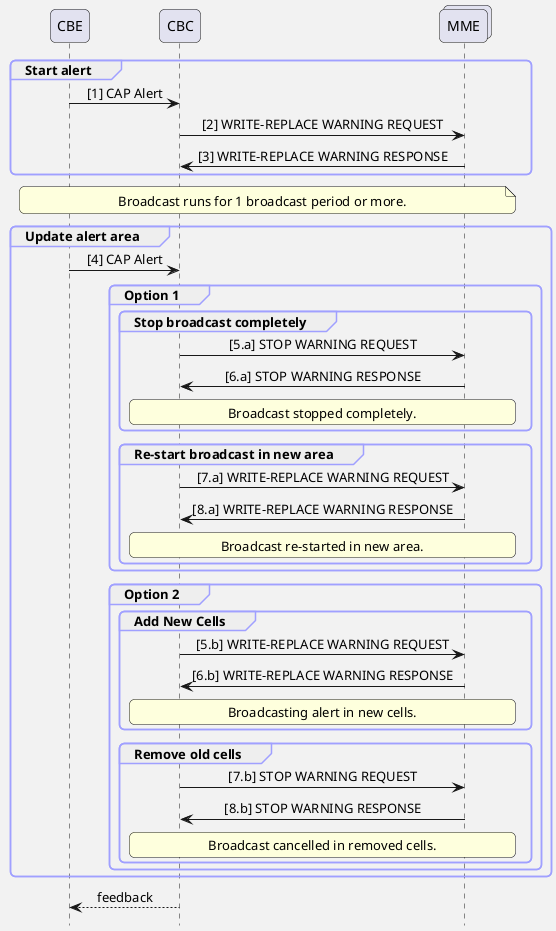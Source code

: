 @startuml
hide footbox
skinparam Shadowing false
skinparam BackgroundColor #f2f2f2
skinparam SequenceGroupBodyBackgroundColor transparent
skinparam roundcorner 10
skinparam ParticipantPadding 30
skinparam BoxPadding 10
skinparam SequenceGroupBorderColor #a0a0ff
skinparam SequenceMessageAlign center

participant CBE as cbe
participant CBC as cbc
collections MME as mme

group Start alert
    cbe -> cbc: [1] CAP Alert
    cbc -> mme: [2] WRITE-REPLACE WARNING REQUEST
    mme -> cbc: [3] WRITE-REPLACE WARNING RESPONSE
end
note across: Broadcast runs for 1 broadcast period or more.

group Update alert area
    cbe -> cbc: [4] CAP Alert
    group Option 1
        group Stop broadcast completely
            cbc -> mme: [5.a] STOP WARNING REQUEST
            mme -> cbc: [6.a] STOP WARNING RESPONSE
            rnote over cbc, mme
                Broadcast stopped completely.
            endrnote
        end
        group Re-start broadcast in new area
            cbc -> mme: [7.a] WRITE-REPLACE WARNING REQUEST
            mme -> cbc: [8.a] WRITE-REPLACE WARNING RESPONSE
            rnote over cbc, mme
                Broadcast re-started in new area.
            endrnote
        end
    end
    group Option 2
        group Add New Cells
            cbc -> mme: [5.b] WRITE-REPLACE WARNING REQUEST
            mme -> cbc: [6.b] WRITE-REPLACE WARNING RESPONSE
            rnote over cbc, mme
                Broadcasting alert in new cells.
            endrnote
        end
        group Remove old cells
            cbc -> mme: [7.b] STOP WARNING REQUEST
            mme -> cbc: [8.b] STOP WARNING RESPONSE
            rnote over cbc, mme
                Broadcast cancelled in removed cells.
            endrnote
        end
    end
end
cbc --> cbe: feedback
@enduml